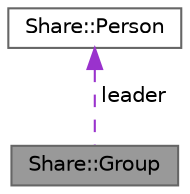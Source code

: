 digraph "Share::Group"
{
 // LATEX_PDF_SIZE
  bgcolor="transparent";
  edge [fontname=Helvetica,fontsize=10,labelfontname=Helvetica,labelfontsize=10];
  node [fontname=Helvetica,fontsize=10,shape=box,height=0.2,width=0.4];
  Node1 [label="Share::Group",height=0.2,width=0.4,color="gray40", fillcolor="grey60", style="filled", fontcolor="black",tooltip=" "];
  Node2 -> Node1 [dir="back",color="darkorchid3",style="dashed",label=" leader" ];
  Node2 [label="Share::Person",height=0.2,width=0.4,color="gray40", fillcolor="white", style="filled",URL="$de/d5c/structShare_1_1Person.html",tooltip=" "];
}
